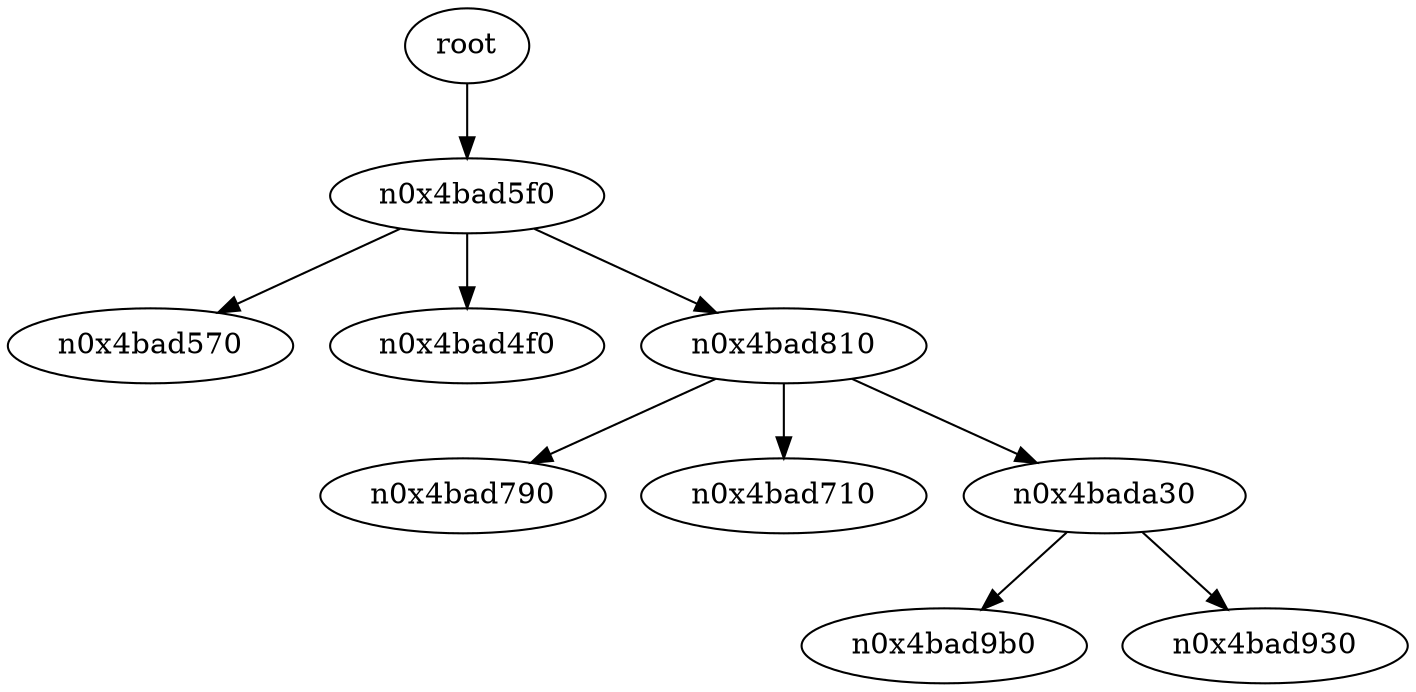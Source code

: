 digraph G {
n0x4bad1f0 [label="root"];
n0x4bad1f0 -> n0x4bad5f0;
n0x4bad5f0 -> n0x4bad570;
n0x4bad5f0 -> n0x4bad4f0;
n0x4bad5f0 -> n0x4bad810;
n0x4bad810 -> n0x4bad790;
n0x4bad810 -> n0x4bad710;
n0x4bad810 -> n0x4bada30;
n0x4bada30 -> n0x4bad9b0;
n0x4bada30 -> n0x4bad930;
}
